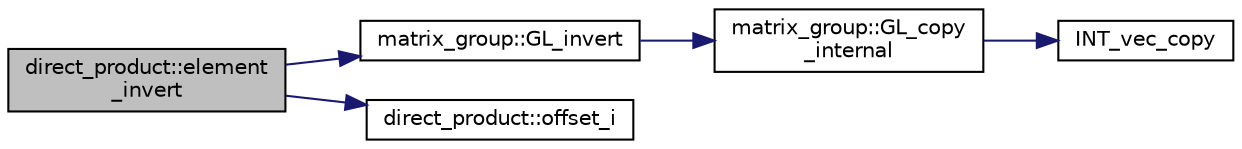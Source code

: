 digraph "direct_product::element_invert"
{
  edge [fontname="Helvetica",fontsize="10",labelfontname="Helvetica",labelfontsize="10"];
  node [fontname="Helvetica",fontsize="10",shape=record];
  rankdir="LR";
  Node31 [label="direct_product::element\l_invert",height=0.2,width=0.4,color="black", fillcolor="grey75", style="filled", fontcolor="black"];
  Node31 -> Node32 [color="midnightblue",fontsize="10",style="solid",fontname="Helvetica"];
  Node32 [label="matrix_group::GL_invert",height=0.2,width=0.4,color="black", fillcolor="white", style="filled",URL="$d3/ded/classmatrix__group.html#a282d2d580952bf07e63122dbed1774b5"];
  Node32 -> Node33 [color="midnightblue",fontsize="10",style="solid",fontname="Helvetica"];
  Node33 [label="matrix_group::GL_copy\l_internal",height=0.2,width=0.4,color="black", fillcolor="white", style="filled",URL="$d3/ded/classmatrix__group.html#a5d825e5ab65bf6c3bfcb32061c5f9fd5"];
  Node33 -> Node34 [color="midnightblue",fontsize="10",style="solid",fontname="Helvetica"];
  Node34 [label="INT_vec_copy",height=0.2,width=0.4,color="black", fillcolor="white", style="filled",URL="$df/dbf/sajeeb_8_c.html#ac2d875e27e009af6ec04d17254d11075"];
  Node31 -> Node35 [color="midnightblue",fontsize="10",style="solid",fontname="Helvetica"];
  Node35 [label="direct_product::offset_i",height=0.2,width=0.4,color="black", fillcolor="white", style="filled",URL="$dc/daf/classdirect__product.html#a2ec3643bd7223e53c00451d1fe832f20"];
}
